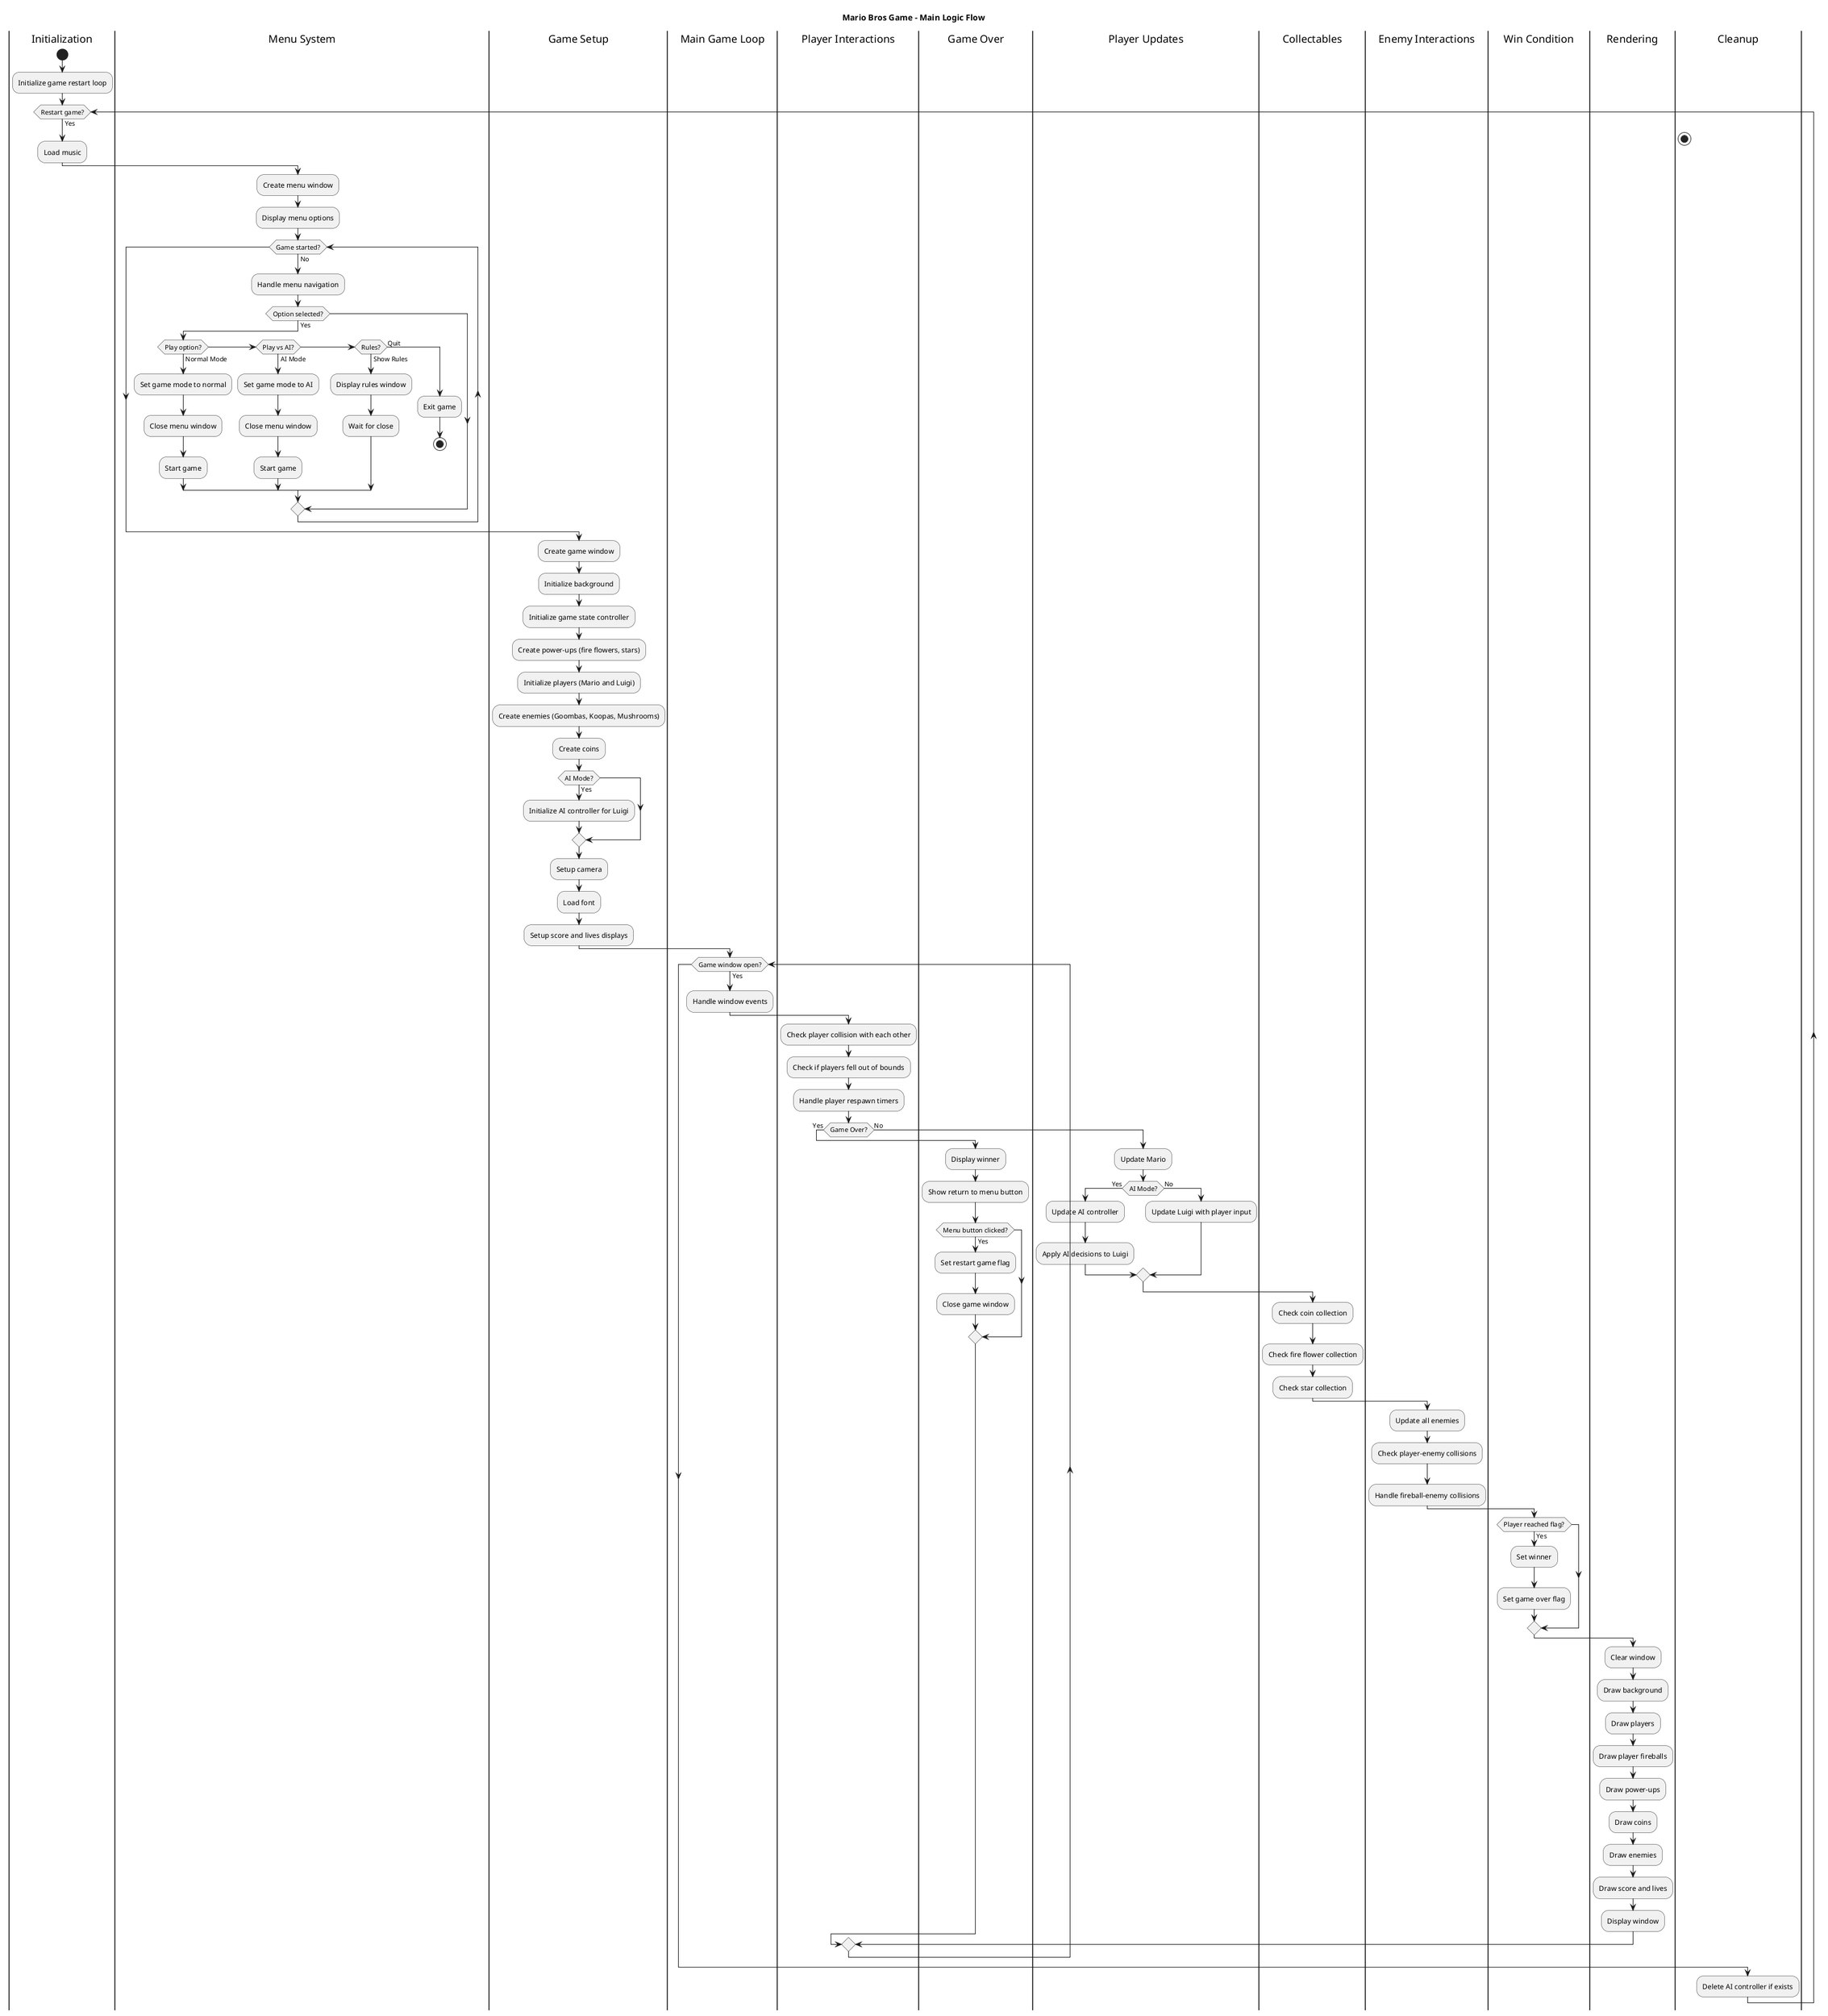@startuml Main_Game_Logic

title Mario Bros Game - Main Logic Flow

|Initialization|
start
:Initialize game restart loop;
while (Restart game?) is (Yes)
  :Load music;
  
  |Menu System|
  :Create menu window;
  :Display menu options;
  while (Game started?) is (No)
    :Handle menu navigation;
    if (Option selected?) then (Yes)
      if (Play option?) then (Normal Mode)
        :Set game mode to normal;
        :Close menu window;
        :Start game;
      elseif (Play vs AI?) then (AI Mode)
        :Set game mode to AI;
        :Close menu window;
        :Start game;
      elseif (Rules?) then (Show Rules)
        :Display rules window;
        :Wait for close;
      else (Quit)
        :Exit game;
        stop
      endif
    endif
  end while
  
  |Game Setup|
  :Create game window;
  :Initialize background;
  :Initialize game state controller;
  :Create power-ups (fire flowers, stars);
  :Initialize players (Mario and Luigi);
  :Create enemies (Goombas, Koopas, Mushrooms);
  :Create coins;
  if (AI Mode?) then (Yes)
    :Initialize AI controller for Luigi;
  endif
  :Setup camera;
  :Load font;
  :Setup score and lives displays;

  |Main Game Loop|
  while (Game window open?) is (Yes)
    :Handle window events;
    
    |Player Interactions|
    :Check player collision with each other;
    :Check if players fell out of bounds;
    :Handle player respawn timers;
    
    if (Game Over?) then (Yes)
      |Game Over|
      :Display winner;
      :Show return to menu button;
      if (Menu button clicked?) then (Yes)
        :Set restart game flag;
        :Close game window;
      endif
    else (No)
      |Player Updates|
      :Update Mario;
      if (AI Mode?) then (Yes)
        :Update AI controller;
        :Apply AI decisions to Luigi;
      else (No)
        :Update Luigi with player input;
      endif
      
      |Collectables|
      :Check coin collection;
      :Check fire flower collection;
      :Check star collection;
      
      |Enemy Interactions|
      :Update all enemies;
      :Check player-enemy collisions;
      :Handle fireball-enemy collisions;
      
      |Win Condition|
      if (Player reached flag?) then (Yes)
        :Set winner;
        :Set game over flag;
      endif
      
      |Rendering|
      :Clear window;
      :Draw background;
      :Draw players;
      :Draw player fireballs;
      :Draw power-ups;
      :Draw coins;
      :Draw enemies;
      :Draw score and lives;
      :Display window;
    endif
  end while
  
  |Cleanup|
  :Delete AI controller if exists;
  
end while

stop

@enduml
